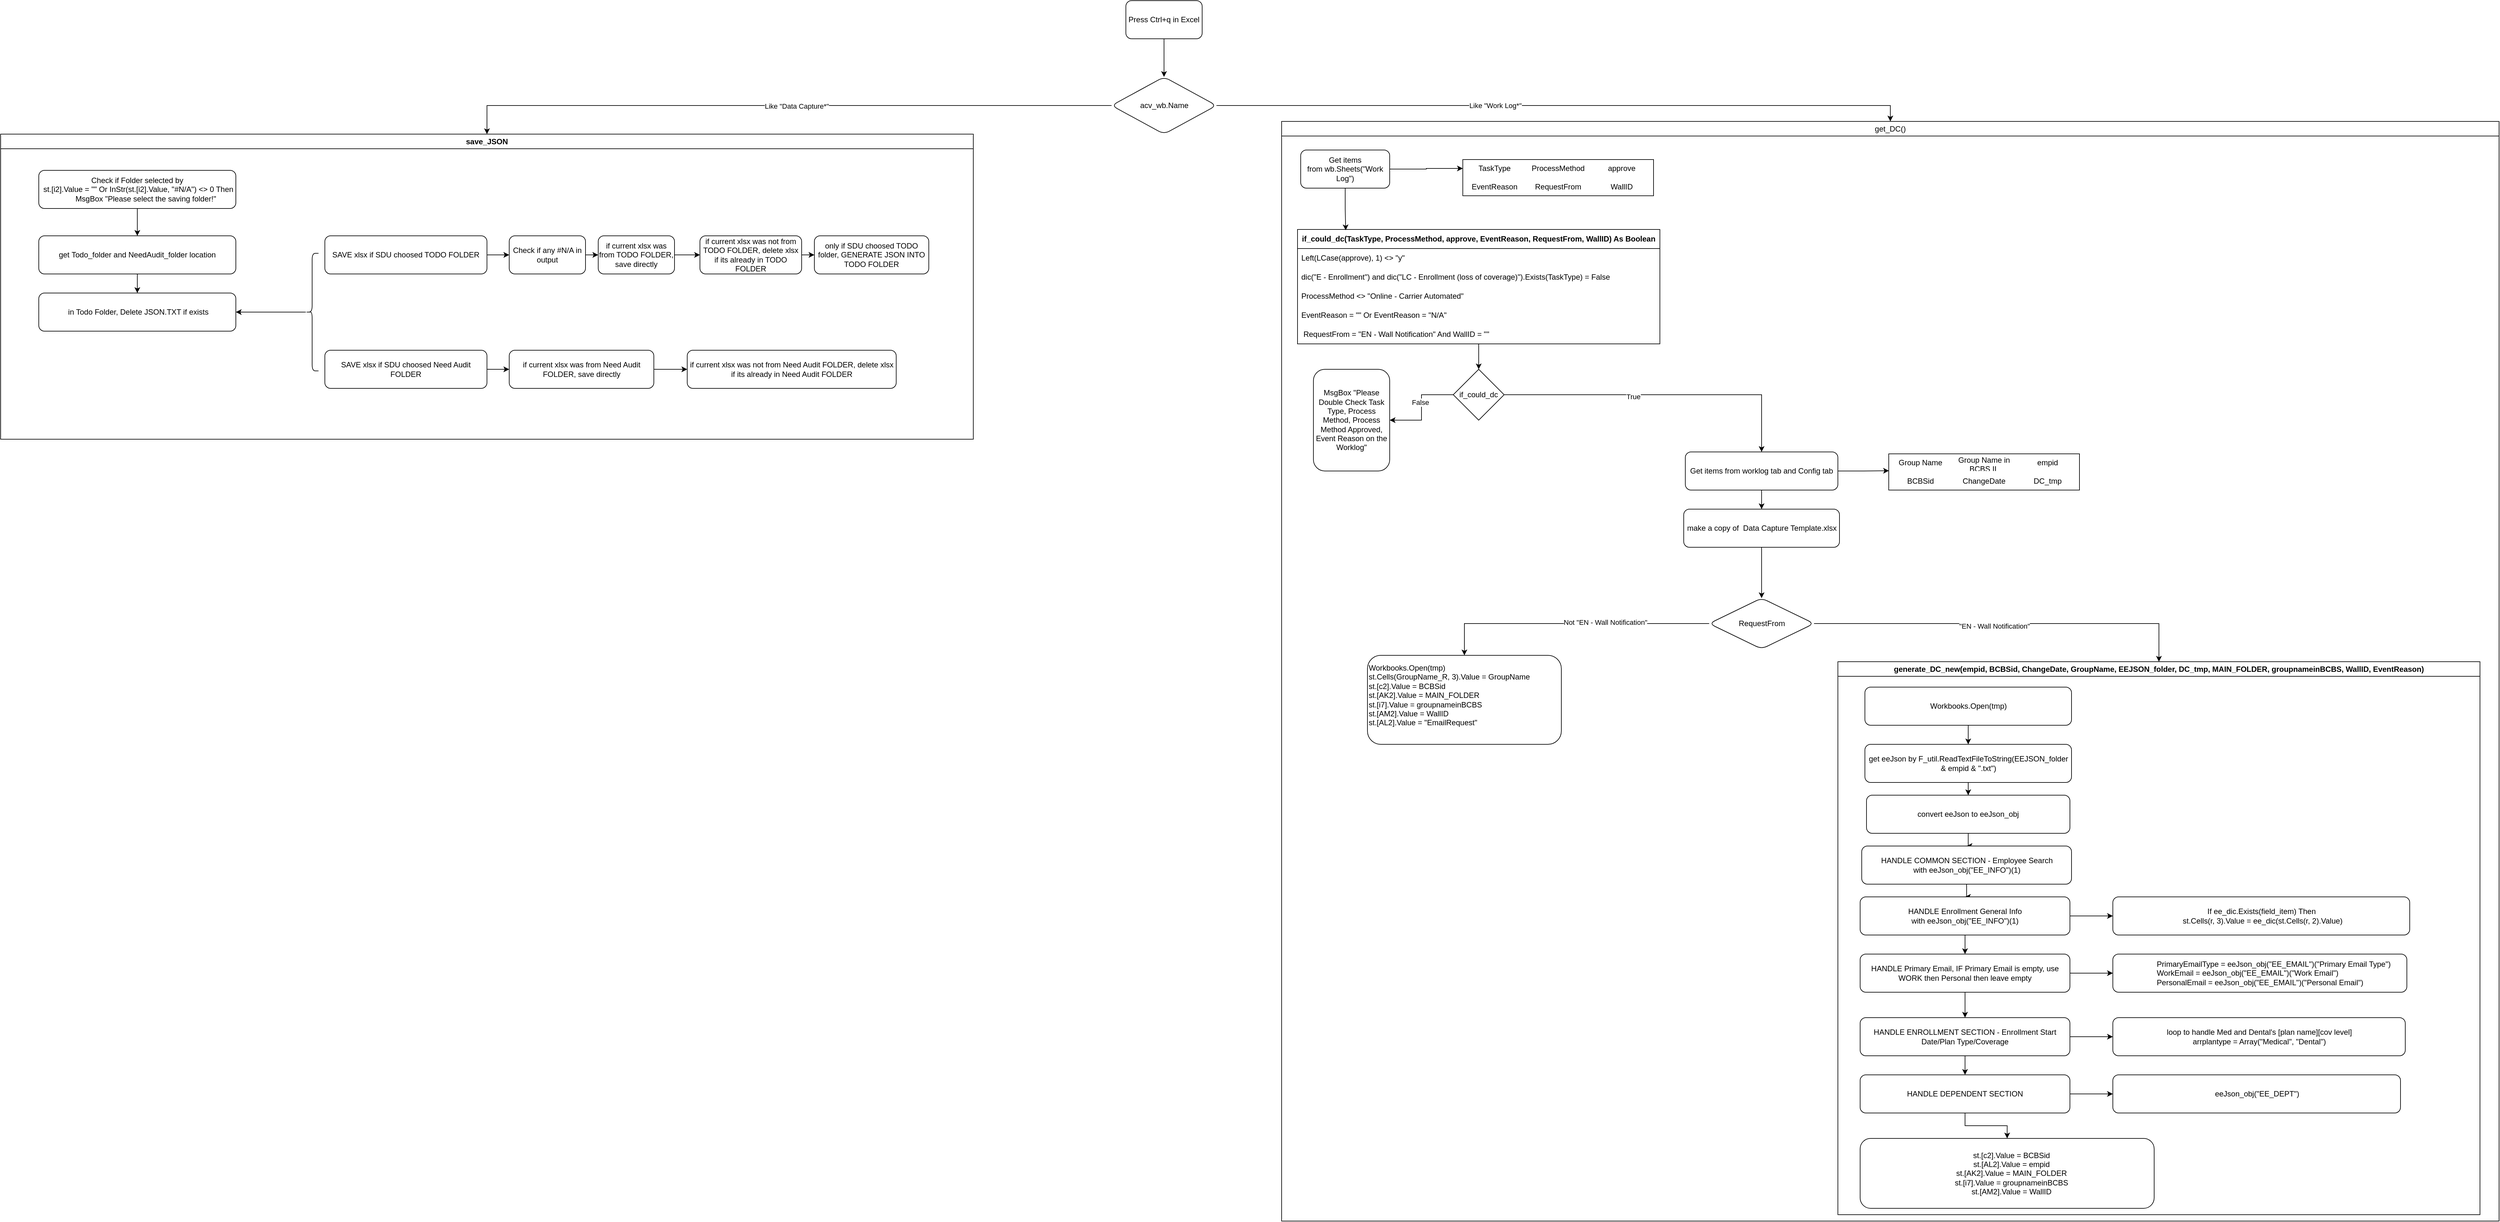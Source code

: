 <mxfile version="24.4.0" type="github">
  <diagram name="第 1 页" id="cuX83Zz7LstaSbaiO-IE">
    <mxGraphModel dx="3387" dy="925" grid="1" gridSize="10" guides="1" tooltips="1" connect="1" arrows="1" fold="1" page="1" pageScale="1" pageWidth="850" pageHeight="1100" math="0" shadow="0">
      <root>
        <mxCell id="0" />
        <mxCell id="1" parent="0" />
        <mxCell id="5gkbCRGT5eKHyLrMa7Dm-3" value="" style="edgeStyle=orthogonalEdgeStyle;rounded=0;orthogonalLoop=1;jettySize=auto;html=1;" edge="1" parent="1" source="5gkbCRGT5eKHyLrMa7Dm-1" target="5gkbCRGT5eKHyLrMa7Dm-2">
          <mxGeometry relative="1" as="geometry" />
        </mxCell>
        <mxCell id="5gkbCRGT5eKHyLrMa7Dm-1" value="Press Ctrl+q in Excel" style="rounded=1;whiteSpace=wrap;html=1;" vertex="1" parent="1">
          <mxGeometry x="180" y="80" width="120" height="60" as="geometry" />
        </mxCell>
        <mxCell id="5gkbCRGT5eKHyLrMa7Dm-5" value="" style="edgeStyle=orthogonalEdgeStyle;rounded=0;orthogonalLoop=1;jettySize=auto;html=1;entryX=0.5;entryY=0;entryDx=0;entryDy=0;" edge="1" parent="1" source="5gkbCRGT5eKHyLrMa7Dm-2" target="5gkbCRGT5eKHyLrMa7Dm-13">
          <mxGeometry relative="1" as="geometry">
            <mxPoint x="470" y="245" as="targetPoint" />
          </mxGeometry>
        </mxCell>
        <mxCell id="5gkbCRGT5eKHyLrMa7Dm-11" value="Like &quot;Work Log*&quot;" style="edgeLabel;html=1;align=center;verticalAlign=middle;resizable=0;points=[];" vertex="1" connectable="0" parent="5gkbCRGT5eKHyLrMa7Dm-5">
          <mxGeometry x="-0.21" y="-1" relative="1" as="geometry">
            <mxPoint x="10" y="-1" as="offset" />
          </mxGeometry>
        </mxCell>
        <mxCell id="5gkbCRGT5eKHyLrMa7Dm-9" value="" style="edgeStyle=orthogonalEdgeStyle;rounded=0;orthogonalLoop=1;jettySize=auto;html=1;entryX=0.5;entryY=0;entryDx=0;entryDy=0;" edge="1" parent="1" source="5gkbCRGT5eKHyLrMa7Dm-2" target="5gkbCRGT5eKHyLrMa7Dm-121">
          <mxGeometry relative="1" as="geometry">
            <mxPoint x="20" y="245" as="targetPoint" />
          </mxGeometry>
        </mxCell>
        <mxCell id="5gkbCRGT5eKHyLrMa7Dm-10" value="Like &quot;Data Capture*&quot;" style="edgeLabel;html=1;align=center;verticalAlign=middle;resizable=0;points=[];" vertex="1" connectable="0" parent="5gkbCRGT5eKHyLrMa7Dm-9">
          <mxGeometry x="-0.034" y="1" relative="1" as="geometry">
            <mxPoint x="1" as="offset" />
          </mxGeometry>
        </mxCell>
        <mxCell id="5gkbCRGT5eKHyLrMa7Dm-2" value="acv_wb.Name" style="rhombus;whiteSpace=wrap;html=1;rounded=1;" vertex="1" parent="1">
          <mxGeometry x="157.5" y="200" width="165" height="90" as="geometry" />
        </mxCell>
        <mxCell id="5gkbCRGT5eKHyLrMa7Dm-13" value="&lt;span style=&quot;font-weight: 400;&quot;&gt;get_DC()&lt;/span&gt;" style="swimlane;whiteSpace=wrap;html=1;" vertex="1" parent="1">
          <mxGeometry x="425" y="270" width="1915" height="1730" as="geometry" />
        </mxCell>
        <mxCell id="5gkbCRGT5eKHyLrMa7Dm-42" style="edgeStyle=orthogonalEdgeStyle;rounded=0;orthogonalLoop=1;jettySize=auto;html=1;" edge="1" parent="5gkbCRGT5eKHyLrMa7Dm-13" source="5gkbCRGT5eKHyLrMa7Dm-14" target="5gkbCRGT5eKHyLrMa7Dm-30">
          <mxGeometry relative="1" as="geometry" />
        </mxCell>
        <mxCell id="5gkbCRGT5eKHyLrMa7Dm-14" value="Get items from&amp;nbsp;wb.Sheets(&quot;Work Log&quot;)" style="rounded=1;whiteSpace=wrap;html=1;" vertex="1" parent="5gkbCRGT5eKHyLrMa7Dm-13">
          <mxGeometry x="30" y="45" width="140" height="60" as="geometry" />
        </mxCell>
        <mxCell id="5gkbCRGT5eKHyLrMa7Dm-29" value="" style="shape=table;html=1;whiteSpace=wrap;startSize=0;container=1;collapsible=0;childLayout=tableLayout;columnLines=0;rowLines=0;fontSize=16;strokeColor=default;" vertex="1" parent="5gkbCRGT5eKHyLrMa7Dm-13">
          <mxGeometry x="285" y="60" width="300" height="57" as="geometry" />
        </mxCell>
        <mxCell id="5gkbCRGT5eKHyLrMa7Dm-30" value="" style="shape=tableRow;horizontal=0;startSize=0;swimlaneHead=0;swimlaneBody=0;top=0;left=0;bottom=0;right=0;collapsible=0;dropTarget=0;fillColor=none;points=[[0,0.5],[1,0.5]];portConstraint=eastwest;fontSize=16;strokeColor=inherit;" vertex="1" parent="5gkbCRGT5eKHyLrMa7Dm-29">
          <mxGeometry width="300" height="28" as="geometry" />
        </mxCell>
        <mxCell id="5gkbCRGT5eKHyLrMa7Dm-31" value="TaskType" style="shape=partialRectangle;html=1;whiteSpace=wrap;connectable=0;fillColor=none;top=0;left=0;bottom=0;right=0;overflow=hidden;fontSize=12;strokeColor=inherit;" vertex="1" parent="5gkbCRGT5eKHyLrMa7Dm-30">
          <mxGeometry width="100" height="28" as="geometry">
            <mxRectangle width="100" height="28" as="alternateBounds" />
          </mxGeometry>
        </mxCell>
        <mxCell id="5gkbCRGT5eKHyLrMa7Dm-32" value="ProcessMethod" style="shape=partialRectangle;html=1;whiteSpace=wrap;connectable=0;fillColor=none;top=0;left=0;bottom=0;right=0;overflow=hidden;fontSize=12;strokeColor=inherit;" vertex="1" parent="5gkbCRGT5eKHyLrMa7Dm-30">
          <mxGeometry x="100" width="100" height="28" as="geometry">
            <mxRectangle width="100" height="28" as="alternateBounds" />
          </mxGeometry>
        </mxCell>
        <mxCell id="5gkbCRGT5eKHyLrMa7Dm-33" value="approve" style="shape=partialRectangle;html=1;whiteSpace=wrap;connectable=0;fillColor=none;top=0;left=0;bottom=0;right=0;overflow=hidden;fontSize=12;strokeColor=inherit;" vertex="1" parent="5gkbCRGT5eKHyLrMa7Dm-30">
          <mxGeometry x="200" width="100" height="28" as="geometry">
            <mxRectangle width="100" height="28" as="alternateBounds" />
          </mxGeometry>
        </mxCell>
        <mxCell id="5gkbCRGT5eKHyLrMa7Dm-34" value="" style="shape=tableRow;horizontal=0;startSize=0;swimlaneHead=0;swimlaneBody=0;top=0;left=0;bottom=0;right=0;collapsible=0;dropTarget=0;fillColor=none;points=[[0,0.5],[1,0.5]];portConstraint=eastwest;fontSize=16;strokeColor=inherit;" vertex="1" parent="5gkbCRGT5eKHyLrMa7Dm-29">
          <mxGeometry y="28" width="300" height="29" as="geometry" />
        </mxCell>
        <mxCell id="5gkbCRGT5eKHyLrMa7Dm-35" value="EventReason" style="shape=partialRectangle;html=1;whiteSpace=wrap;connectable=0;fillColor=none;top=0;left=0;bottom=0;right=0;overflow=hidden;fontSize=12;strokeColor=inherit;" vertex="1" parent="5gkbCRGT5eKHyLrMa7Dm-34">
          <mxGeometry width="100" height="29" as="geometry">
            <mxRectangle width="100" height="29" as="alternateBounds" />
          </mxGeometry>
        </mxCell>
        <mxCell id="5gkbCRGT5eKHyLrMa7Dm-36" value="RequestFrom" style="shape=partialRectangle;html=1;whiteSpace=wrap;connectable=0;fillColor=none;top=0;left=0;bottom=0;right=0;overflow=hidden;fontSize=12;strokeColor=inherit;" vertex="1" parent="5gkbCRGT5eKHyLrMa7Dm-34">
          <mxGeometry x="100" width="100" height="29" as="geometry">
            <mxRectangle width="100" height="29" as="alternateBounds" />
          </mxGeometry>
        </mxCell>
        <mxCell id="5gkbCRGT5eKHyLrMa7Dm-37" value="WallID" style="shape=partialRectangle;html=1;whiteSpace=wrap;connectable=0;fillColor=none;top=0;left=0;bottom=0;right=0;overflow=hidden;fontSize=12;strokeColor=inherit;" vertex="1" parent="5gkbCRGT5eKHyLrMa7Dm-34">
          <mxGeometry x="200" width="100" height="29" as="geometry">
            <mxRectangle width="100" height="29" as="alternateBounds" />
          </mxGeometry>
        </mxCell>
        <mxCell id="5gkbCRGT5eKHyLrMa7Dm-58" value="" style="edgeStyle=orthogonalEdgeStyle;rounded=0;orthogonalLoop=1;jettySize=auto;html=1;" edge="1" parent="5gkbCRGT5eKHyLrMa7Dm-13" source="5gkbCRGT5eKHyLrMa7Dm-46" target="5gkbCRGT5eKHyLrMa7Dm-57">
          <mxGeometry relative="1" as="geometry" />
        </mxCell>
        <mxCell id="5gkbCRGT5eKHyLrMa7Dm-46" value="&lt;span style=&quot;font-weight: 700;&quot;&gt;if_could_dc(TaskType, ProcessMethod, approve, EventReason, RequestFrom, WallID) As Boolean&lt;/span&gt;" style="swimlane;fontStyle=0;childLayout=stackLayout;horizontal=1;startSize=30;horizontalStack=0;resizeParent=1;resizeParentMax=0;resizeLast=0;collapsible=1;marginBottom=0;whiteSpace=wrap;html=1;" vertex="1" parent="5gkbCRGT5eKHyLrMa7Dm-13">
          <mxGeometry x="25" y="170" width="570" height="180" as="geometry">
            <mxRectangle x="45" y="465" width="600" height="30" as="alternateBounds" />
          </mxGeometry>
        </mxCell>
        <mxCell id="5gkbCRGT5eKHyLrMa7Dm-47" value="Left(LCase(approve), 1) &amp;lt;&amp;gt; &quot;y&quot;" style="text;strokeColor=none;fillColor=none;align=left;verticalAlign=middle;spacingLeft=4;spacingRight=4;overflow=hidden;points=[[0,0.5],[1,0.5]];portConstraint=eastwest;rotatable=0;whiteSpace=wrap;html=1;" vertex="1" parent="5gkbCRGT5eKHyLrMa7Dm-46">
          <mxGeometry y="30" width="570" height="30" as="geometry" />
        </mxCell>
        <mxCell id="5gkbCRGT5eKHyLrMa7Dm-48" value="dic(&quot;E - Enrollment&quot;) and&amp;nbsp;dic(&quot;LC - Enrollment (loss of coverage)&quot;).Exists(TaskType)&amp;nbsp;= False" style="text;strokeColor=none;fillColor=none;align=left;verticalAlign=middle;spacingLeft=4;spacingRight=4;overflow=hidden;points=[[0,0.5],[1,0.5]];portConstraint=eastwest;rotatable=0;whiteSpace=wrap;html=1;" vertex="1" parent="5gkbCRGT5eKHyLrMa7Dm-46">
          <mxGeometry y="60" width="570" height="30" as="geometry" />
        </mxCell>
        <mxCell id="5gkbCRGT5eKHyLrMa7Dm-49" value="ProcessMethod &amp;lt;&amp;gt; &quot;Online - Carrier Automated&quot;" style="text;strokeColor=none;fillColor=none;align=left;verticalAlign=middle;spacingLeft=4;spacingRight=4;overflow=hidden;points=[[0,0.5],[1,0.5]];portConstraint=eastwest;rotatable=0;whiteSpace=wrap;html=1;" vertex="1" parent="5gkbCRGT5eKHyLrMa7Dm-46">
          <mxGeometry y="90" width="570" height="30" as="geometry" />
        </mxCell>
        <mxCell id="5gkbCRGT5eKHyLrMa7Dm-51" value="EventReason = &quot;&quot; Or EventReason = &quot;N/A&quot;" style="text;strokeColor=none;fillColor=none;align=left;verticalAlign=middle;spacingLeft=4;spacingRight=4;overflow=hidden;points=[[0,0.5],[1,0.5]];portConstraint=eastwest;rotatable=0;whiteSpace=wrap;html=1;" vertex="1" parent="5gkbCRGT5eKHyLrMa7Dm-46">
          <mxGeometry y="120" width="570" height="30" as="geometry" />
        </mxCell>
        <mxCell id="5gkbCRGT5eKHyLrMa7Dm-54" value="&amp;nbsp;RequestFrom = &quot;EN - Wall Notification&quot; And WallID = &quot;&quot;" style="text;strokeColor=none;fillColor=none;align=left;verticalAlign=middle;spacingLeft=4;spacingRight=4;overflow=hidden;points=[[0,0.5],[1,0.5]];portConstraint=eastwest;rotatable=0;whiteSpace=wrap;html=1;" vertex="1" parent="5gkbCRGT5eKHyLrMa7Dm-46">
          <mxGeometry y="150" width="570" height="30" as="geometry" />
        </mxCell>
        <mxCell id="5gkbCRGT5eKHyLrMa7Dm-53" style="edgeStyle=orthogonalEdgeStyle;rounded=0;orthogonalLoop=1;jettySize=auto;html=1;entryX=0.133;entryY=0.007;entryDx=0;entryDy=0;entryPerimeter=0;" edge="1" parent="5gkbCRGT5eKHyLrMa7Dm-13" source="5gkbCRGT5eKHyLrMa7Dm-14" target="5gkbCRGT5eKHyLrMa7Dm-46">
          <mxGeometry relative="1" as="geometry" />
        </mxCell>
        <mxCell id="5gkbCRGT5eKHyLrMa7Dm-60" value="" style="edgeStyle=orthogonalEdgeStyle;rounded=0;orthogonalLoop=1;jettySize=auto;html=1;entryX=0.5;entryY=0;entryDx=0;entryDy=0;" edge="1" parent="5gkbCRGT5eKHyLrMa7Dm-13" source="5gkbCRGT5eKHyLrMa7Dm-57" target="5gkbCRGT5eKHyLrMa7Dm-67">
          <mxGeometry relative="1" as="geometry">
            <mxPoint x="505" y="430" as="targetPoint" />
          </mxGeometry>
        </mxCell>
        <mxCell id="5gkbCRGT5eKHyLrMa7Dm-61" value="True" style="edgeLabel;html=1;align=center;verticalAlign=middle;resizable=0;points=[];" vertex="1" connectable="0" parent="5gkbCRGT5eKHyLrMa7Dm-60">
          <mxGeometry x="-0.182" y="-3" relative="1" as="geometry">
            <mxPoint as="offset" />
          </mxGeometry>
        </mxCell>
        <mxCell id="5gkbCRGT5eKHyLrMa7Dm-63" value="" style="edgeStyle=orthogonalEdgeStyle;rounded=0;orthogonalLoop=1;jettySize=auto;html=1;" edge="1" parent="5gkbCRGT5eKHyLrMa7Dm-13" source="5gkbCRGT5eKHyLrMa7Dm-57" target="5gkbCRGT5eKHyLrMa7Dm-62">
          <mxGeometry relative="1" as="geometry" />
        </mxCell>
        <mxCell id="5gkbCRGT5eKHyLrMa7Dm-64" value="False" style="edgeLabel;html=1;align=center;verticalAlign=middle;resizable=0;points=[];" vertex="1" connectable="0" parent="5gkbCRGT5eKHyLrMa7Dm-63">
          <mxGeometry x="-0.124" y="-2" relative="1" as="geometry">
            <mxPoint as="offset" />
          </mxGeometry>
        </mxCell>
        <mxCell id="5gkbCRGT5eKHyLrMa7Dm-57" value="if_could_dc" style="rhombus;whiteSpace=wrap;html=1;fontStyle=0;startSize=30;" vertex="1" parent="5gkbCRGT5eKHyLrMa7Dm-13">
          <mxGeometry x="270" y="390" width="80" height="80" as="geometry" />
        </mxCell>
        <mxCell id="5gkbCRGT5eKHyLrMa7Dm-62" value="MsgBox &quot;Please Double Check Task Type, Process Method, Process Method Approved, Event Reason on the Worklog&quot;" style="rounded=1;whiteSpace=wrap;html=1;fontStyle=0;startSize=30;" vertex="1" parent="5gkbCRGT5eKHyLrMa7Dm-13">
          <mxGeometry x="50" y="390" width="120" height="160" as="geometry" />
        </mxCell>
        <mxCell id="5gkbCRGT5eKHyLrMa7Dm-79" value="" style="edgeStyle=orthogonalEdgeStyle;rounded=0;orthogonalLoop=1;jettySize=auto;html=1;" edge="1" parent="5gkbCRGT5eKHyLrMa7Dm-13" source="5gkbCRGT5eKHyLrMa7Dm-67" target="5gkbCRGT5eKHyLrMa7Dm-78">
          <mxGeometry relative="1" as="geometry" />
        </mxCell>
        <mxCell id="5gkbCRGT5eKHyLrMa7Dm-67" value="Get items from worklog tab and Config tab" style="rounded=1;whiteSpace=wrap;html=1;" vertex="1" parent="5gkbCRGT5eKHyLrMa7Dm-13">
          <mxGeometry x="635" y="520" width="240" height="60" as="geometry" />
        </mxCell>
        <mxCell id="5gkbCRGT5eKHyLrMa7Dm-68" value="" style="shape=table;html=1;whiteSpace=wrap;startSize=0;container=1;collapsible=0;childLayout=tableLayout;columnLines=0;rowLines=0;fontSize=16;strokeColor=default;" vertex="1" parent="5gkbCRGT5eKHyLrMa7Dm-13">
          <mxGeometry x="955" y="523" width="300" height="57" as="geometry" />
        </mxCell>
        <mxCell id="5gkbCRGT5eKHyLrMa7Dm-69" value="" style="shape=tableRow;horizontal=0;startSize=0;swimlaneHead=0;swimlaneBody=0;top=0;left=0;bottom=0;right=0;collapsible=0;dropTarget=0;fillColor=none;points=[[0,0.5],[1,0.5]];portConstraint=eastwest;fontSize=16;strokeColor=inherit;" vertex="1" parent="5gkbCRGT5eKHyLrMa7Dm-68">
          <mxGeometry width="300" height="28" as="geometry" />
        </mxCell>
        <mxCell id="5gkbCRGT5eKHyLrMa7Dm-70" value="Group Name" style="shape=partialRectangle;html=1;whiteSpace=wrap;connectable=0;fillColor=none;top=0;left=0;bottom=0;right=0;overflow=hidden;fontSize=12;strokeColor=inherit;" vertex="1" parent="5gkbCRGT5eKHyLrMa7Dm-69">
          <mxGeometry width="100" height="28" as="geometry">
            <mxRectangle width="100" height="28" as="alternateBounds" />
          </mxGeometry>
        </mxCell>
        <mxCell id="5gkbCRGT5eKHyLrMa7Dm-71" value="Group Name in BCBS IL" style="shape=partialRectangle;html=1;whiteSpace=wrap;connectable=0;fillColor=none;top=0;left=0;bottom=0;right=0;overflow=hidden;fontSize=12;strokeColor=inherit;" vertex="1" parent="5gkbCRGT5eKHyLrMa7Dm-69">
          <mxGeometry x="100" width="100" height="28" as="geometry">
            <mxRectangle width="100" height="28" as="alternateBounds" />
          </mxGeometry>
        </mxCell>
        <mxCell id="5gkbCRGT5eKHyLrMa7Dm-72" value="empid" style="shape=partialRectangle;html=1;whiteSpace=wrap;connectable=0;fillColor=none;top=0;left=0;bottom=0;right=0;overflow=hidden;fontSize=12;strokeColor=inherit;" vertex="1" parent="5gkbCRGT5eKHyLrMa7Dm-69">
          <mxGeometry x="200" width="100" height="28" as="geometry">
            <mxRectangle width="100" height="28" as="alternateBounds" />
          </mxGeometry>
        </mxCell>
        <mxCell id="5gkbCRGT5eKHyLrMa7Dm-73" value="" style="shape=tableRow;horizontal=0;startSize=0;swimlaneHead=0;swimlaneBody=0;top=0;left=0;bottom=0;right=0;collapsible=0;dropTarget=0;fillColor=none;points=[[0,0.5],[1,0.5]];portConstraint=eastwest;fontSize=16;strokeColor=inherit;" vertex="1" parent="5gkbCRGT5eKHyLrMa7Dm-68">
          <mxGeometry y="28" width="300" height="29" as="geometry" />
        </mxCell>
        <mxCell id="5gkbCRGT5eKHyLrMa7Dm-74" value="BCBSid" style="shape=partialRectangle;html=1;whiteSpace=wrap;connectable=0;fillColor=none;top=0;left=0;bottom=0;right=0;overflow=hidden;fontSize=12;strokeColor=inherit;" vertex="1" parent="5gkbCRGT5eKHyLrMa7Dm-73">
          <mxGeometry width="100" height="29" as="geometry">
            <mxRectangle width="100" height="29" as="alternateBounds" />
          </mxGeometry>
        </mxCell>
        <mxCell id="5gkbCRGT5eKHyLrMa7Dm-75" value="ChangeDate" style="shape=partialRectangle;html=1;whiteSpace=wrap;connectable=0;fillColor=none;top=0;left=0;bottom=0;right=0;overflow=hidden;fontSize=12;strokeColor=inherit;" vertex="1" parent="5gkbCRGT5eKHyLrMa7Dm-73">
          <mxGeometry x="100" width="100" height="29" as="geometry">
            <mxRectangle width="100" height="29" as="alternateBounds" />
          </mxGeometry>
        </mxCell>
        <mxCell id="5gkbCRGT5eKHyLrMa7Dm-76" value="DC_tmp" style="shape=partialRectangle;html=1;whiteSpace=wrap;connectable=0;fillColor=none;top=0;left=0;bottom=0;right=0;overflow=hidden;fontSize=12;strokeColor=inherit;" vertex="1" parent="5gkbCRGT5eKHyLrMa7Dm-73">
          <mxGeometry x="200" width="100" height="29" as="geometry">
            <mxRectangle width="100" height="29" as="alternateBounds" />
          </mxGeometry>
        </mxCell>
        <mxCell id="5gkbCRGT5eKHyLrMa7Dm-77" style="edgeStyle=orthogonalEdgeStyle;rounded=0;orthogonalLoop=1;jettySize=auto;html=1;entryX=0.001;entryY=0.949;entryDx=0;entryDy=0;entryPerimeter=0;" edge="1" parent="5gkbCRGT5eKHyLrMa7Dm-13" source="5gkbCRGT5eKHyLrMa7Dm-67" target="5gkbCRGT5eKHyLrMa7Dm-69">
          <mxGeometry relative="1" as="geometry" />
        </mxCell>
        <mxCell id="5gkbCRGT5eKHyLrMa7Dm-81" value="" style="edgeStyle=orthogonalEdgeStyle;rounded=0;orthogonalLoop=1;jettySize=auto;html=1;" edge="1" parent="5gkbCRGT5eKHyLrMa7Dm-13" source="5gkbCRGT5eKHyLrMa7Dm-78" target="5gkbCRGT5eKHyLrMa7Dm-80">
          <mxGeometry relative="1" as="geometry" />
        </mxCell>
        <mxCell id="5gkbCRGT5eKHyLrMa7Dm-78" value="make a copy of&amp;nbsp;&amp;nbsp;Data Capture Template.xlsx" style="whiteSpace=wrap;html=1;rounded=1;" vertex="1" parent="5gkbCRGT5eKHyLrMa7Dm-13">
          <mxGeometry x="632.5" y="610" width="245" height="60" as="geometry" />
        </mxCell>
        <mxCell id="5gkbCRGT5eKHyLrMa7Dm-83" value="" style="edgeStyle=orthogonalEdgeStyle;rounded=0;orthogonalLoop=1;jettySize=auto;html=1;entryX=0.5;entryY=0;entryDx=0;entryDy=0;" edge="1" parent="5gkbCRGT5eKHyLrMa7Dm-13" source="5gkbCRGT5eKHyLrMa7Dm-80" target="5gkbCRGT5eKHyLrMa7Dm-82">
          <mxGeometry relative="1" as="geometry" />
        </mxCell>
        <mxCell id="5gkbCRGT5eKHyLrMa7Dm-120" value="Not &quot;EN - Wall Notification&quot;" style="edgeLabel;html=1;align=center;verticalAlign=middle;resizable=0;points=[];" vertex="1" connectable="0" parent="5gkbCRGT5eKHyLrMa7Dm-83">
          <mxGeometry x="-0.244" y="-2" relative="1" as="geometry">
            <mxPoint x="1" as="offset" />
          </mxGeometry>
        </mxCell>
        <mxCell id="5gkbCRGT5eKHyLrMa7Dm-85" value="" style="edgeStyle=orthogonalEdgeStyle;rounded=0;orthogonalLoop=1;jettySize=auto;html=1;entryX=0.5;entryY=0;entryDx=0;entryDy=0;" edge="1" parent="5gkbCRGT5eKHyLrMa7Dm-13" source="5gkbCRGT5eKHyLrMa7Dm-80" target="5gkbCRGT5eKHyLrMa7Dm-87">
          <mxGeometry relative="1" as="geometry">
            <mxPoint x="1035" y="790" as="targetPoint" />
          </mxGeometry>
        </mxCell>
        <mxCell id="5gkbCRGT5eKHyLrMa7Dm-86" value="&quot;EN - Wall Notification&quot;" style="edgeLabel;html=1;align=center;verticalAlign=middle;resizable=0;points=[];" vertex="1" connectable="0" parent="5gkbCRGT5eKHyLrMa7Dm-85">
          <mxGeometry x="-0.06" y="-4" relative="1" as="geometry">
            <mxPoint as="offset" />
          </mxGeometry>
        </mxCell>
        <mxCell id="5gkbCRGT5eKHyLrMa7Dm-80" value="RequestFrom" style="rhombus;whiteSpace=wrap;html=1;rounded=1;" vertex="1" parent="5gkbCRGT5eKHyLrMa7Dm-13">
          <mxGeometry x="672.5" y="750" width="165" height="80" as="geometry" />
        </mxCell>
        <mxCell id="5gkbCRGT5eKHyLrMa7Dm-82" value="&lt;div&gt;Workbooks.Open(tmp)&lt;br&gt;&lt;/div&gt;&lt;div&gt;st.Cells(GroupName_R, 3).Value = GroupName&lt;/div&gt;&lt;div&gt;st.[c2].Value = BCBSid&lt;/div&gt;&lt;div&gt;st.[AK2].Value = MAIN_FOLDER&lt;/div&gt;&lt;div&gt;st.[i7].Value = groupnameinBCBS&lt;span style=&quot;background-color: initial;&quot;&gt;&amp;nbsp;&lt;/span&gt;&lt;/div&gt;&lt;div&gt;st.[AM2].Value = WallID&lt;/div&gt;&lt;div&gt;st.[AL2].Value = &quot;EmailRequest&quot;&lt;/div&gt;&lt;div&gt;&lt;br&gt;&lt;/div&gt;" style="whiteSpace=wrap;html=1;rounded=1;align=left;" vertex="1" parent="5gkbCRGT5eKHyLrMa7Dm-13">
          <mxGeometry x="135" y="840" width="305" height="140" as="geometry" />
        </mxCell>
        <mxCell id="5gkbCRGT5eKHyLrMa7Dm-87" value="generate_DC_new(empid, BCBSid, ChangeDate, GroupName, EEJSON_folder, DC_tmp, MAIN_FOLDER, groupnameinBCBS, WallID, EventReason)" style="swimlane;whiteSpace=wrap;html=1;" vertex="1" parent="5gkbCRGT5eKHyLrMa7Dm-13">
          <mxGeometry x="875" y="850" width="1010" height="870" as="geometry" />
        </mxCell>
        <mxCell id="5gkbCRGT5eKHyLrMa7Dm-90" value="" style="edgeStyle=orthogonalEdgeStyle;rounded=0;orthogonalLoop=1;jettySize=auto;html=1;" edge="1" parent="5gkbCRGT5eKHyLrMa7Dm-87" source="5gkbCRGT5eKHyLrMa7Dm-88" target="5gkbCRGT5eKHyLrMa7Dm-89">
          <mxGeometry relative="1" as="geometry" />
        </mxCell>
        <mxCell id="5gkbCRGT5eKHyLrMa7Dm-88" value="get eeJson by F_util.ReadTextFileToString(EEJSON_folder &amp;amp; empid &amp;amp; &quot;.txt&quot;)" style="rounded=1;whiteSpace=wrap;html=1;" vertex="1" parent="5gkbCRGT5eKHyLrMa7Dm-87">
          <mxGeometry x="42.5" y="130" width="325" height="60" as="geometry" />
        </mxCell>
        <mxCell id="5gkbCRGT5eKHyLrMa7Dm-92" value="" style="edgeStyle=orthogonalEdgeStyle;rounded=0;orthogonalLoop=1;jettySize=auto;html=1;" edge="1" parent="5gkbCRGT5eKHyLrMa7Dm-87" source="5gkbCRGT5eKHyLrMa7Dm-89" target="5gkbCRGT5eKHyLrMa7Dm-91">
          <mxGeometry relative="1" as="geometry" />
        </mxCell>
        <mxCell id="5gkbCRGT5eKHyLrMa7Dm-89" value="convert eeJson&amp;nbsp;to eeJson_obj" style="whiteSpace=wrap;html=1;rounded=1;" vertex="1" parent="5gkbCRGT5eKHyLrMa7Dm-87">
          <mxGeometry x="45" y="210" width="320" height="60" as="geometry" />
        </mxCell>
        <mxCell id="5gkbCRGT5eKHyLrMa7Dm-99" value="" style="edgeStyle=orthogonalEdgeStyle;rounded=0;orthogonalLoop=1;jettySize=auto;html=1;" edge="1" parent="5gkbCRGT5eKHyLrMa7Dm-87" source="5gkbCRGT5eKHyLrMa7Dm-91" target="5gkbCRGT5eKHyLrMa7Dm-98">
          <mxGeometry relative="1" as="geometry" />
        </mxCell>
        <mxCell id="5gkbCRGT5eKHyLrMa7Dm-91" value="HANDLE COMMON SECTION - Employee Search&lt;div&gt;with&amp;nbsp;eeJson_obj(&quot;EE_INFO&quot;)(1)&lt;/div&gt;" style="whiteSpace=wrap;html=1;rounded=1;" vertex="1" parent="5gkbCRGT5eKHyLrMa7Dm-87">
          <mxGeometry x="37.5" y="290" width="330" height="60" as="geometry" />
        </mxCell>
        <mxCell id="5gkbCRGT5eKHyLrMa7Dm-104" style="edgeStyle=orthogonalEdgeStyle;rounded=0;orthogonalLoop=1;jettySize=auto;html=1;entryX=0.5;entryY=0;entryDx=0;entryDy=0;" edge="1" parent="5gkbCRGT5eKHyLrMa7Dm-87" source="5gkbCRGT5eKHyLrMa7Dm-96" target="5gkbCRGT5eKHyLrMa7Dm-101">
          <mxGeometry relative="1" as="geometry" />
        </mxCell>
        <mxCell id="5gkbCRGT5eKHyLrMa7Dm-107" value="" style="edgeStyle=orthogonalEdgeStyle;rounded=0;orthogonalLoop=1;jettySize=auto;html=1;" edge="1" parent="5gkbCRGT5eKHyLrMa7Dm-87" source="5gkbCRGT5eKHyLrMa7Dm-96" target="5gkbCRGT5eKHyLrMa7Dm-106">
          <mxGeometry relative="1" as="geometry" />
        </mxCell>
        <mxCell id="5gkbCRGT5eKHyLrMa7Dm-96" value="HANDLE Primary Email, IF Primary Email is empty, use WORK then Personal then leave empty" style="whiteSpace=wrap;html=1;rounded=1;" vertex="1" parent="5gkbCRGT5eKHyLrMa7Dm-87">
          <mxGeometry x="35" y="460" width="330" height="60" as="geometry" />
        </mxCell>
        <mxCell id="5gkbCRGT5eKHyLrMa7Dm-100" value="" style="edgeStyle=orthogonalEdgeStyle;rounded=0;orthogonalLoop=1;jettySize=auto;html=1;" edge="1" parent="5gkbCRGT5eKHyLrMa7Dm-87" source="5gkbCRGT5eKHyLrMa7Dm-98" target="5gkbCRGT5eKHyLrMa7Dm-96">
          <mxGeometry relative="1" as="geometry" />
        </mxCell>
        <mxCell id="5gkbCRGT5eKHyLrMa7Dm-109" value="" style="edgeStyle=orthogonalEdgeStyle;rounded=0;orthogonalLoop=1;jettySize=auto;html=1;" edge="1" parent="5gkbCRGT5eKHyLrMa7Dm-87" source="5gkbCRGT5eKHyLrMa7Dm-98" target="5gkbCRGT5eKHyLrMa7Dm-108">
          <mxGeometry relative="1" as="geometry" />
        </mxCell>
        <mxCell id="5gkbCRGT5eKHyLrMa7Dm-98" value="HANDLE Enrollment&amp;nbsp;General Info&lt;div&gt;with&amp;nbsp;eeJson_obj(&quot;EE_INFO&quot;)(1)&lt;/div&gt;" style="whiteSpace=wrap;html=1;rounded=1;" vertex="1" parent="5gkbCRGT5eKHyLrMa7Dm-87">
          <mxGeometry x="35" y="370" width="330" height="60" as="geometry" />
        </mxCell>
        <mxCell id="5gkbCRGT5eKHyLrMa7Dm-105" style="edgeStyle=orthogonalEdgeStyle;rounded=0;orthogonalLoop=1;jettySize=auto;html=1;" edge="1" parent="5gkbCRGT5eKHyLrMa7Dm-87" source="5gkbCRGT5eKHyLrMa7Dm-101" target="5gkbCRGT5eKHyLrMa7Dm-102">
          <mxGeometry relative="1" as="geometry" />
        </mxCell>
        <mxCell id="5gkbCRGT5eKHyLrMa7Dm-111" value="" style="edgeStyle=orthogonalEdgeStyle;rounded=0;orthogonalLoop=1;jettySize=auto;html=1;" edge="1" parent="5gkbCRGT5eKHyLrMa7Dm-87" source="5gkbCRGT5eKHyLrMa7Dm-101" target="5gkbCRGT5eKHyLrMa7Dm-110">
          <mxGeometry relative="1" as="geometry" />
        </mxCell>
        <mxCell id="5gkbCRGT5eKHyLrMa7Dm-101" value="HANDLE ENROLLMENT SECTION - Enrollment Start Date/Plan Type/Coverage" style="whiteSpace=wrap;html=1;rounded=1;" vertex="1" parent="5gkbCRGT5eKHyLrMa7Dm-87">
          <mxGeometry x="35" y="560" width="330" height="60" as="geometry" />
        </mxCell>
        <mxCell id="5gkbCRGT5eKHyLrMa7Dm-113" value="" style="edgeStyle=orthogonalEdgeStyle;rounded=0;orthogonalLoop=1;jettySize=auto;html=1;" edge="1" parent="5gkbCRGT5eKHyLrMa7Dm-87" source="5gkbCRGT5eKHyLrMa7Dm-102" target="5gkbCRGT5eKHyLrMa7Dm-112">
          <mxGeometry relative="1" as="geometry" />
        </mxCell>
        <mxCell id="5gkbCRGT5eKHyLrMa7Dm-119" style="edgeStyle=orthogonalEdgeStyle;rounded=0;orthogonalLoop=1;jettySize=auto;html=1;entryX=0.5;entryY=0;entryDx=0;entryDy=0;" edge="1" parent="5gkbCRGT5eKHyLrMa7Dm-87" source="5gkbCRGT5eKHyLrMa7Dm-102" target="5gkbCRGT5eKHyLrMa7Dm-114">
          <mxGeometry relative="1" as="geometry" />
        </mxCell>
        <mxCell id="5gkbCRGT5eKHyLrMa7Dm-102" value="HANDLE DEPENDENT SECTION" style="whiteSpace=wrap;html=1;rounded=1;" vertex="1" parent="5gkbCRGT5eKHyLrMa7Dm-87">
          <mxGeometry x="35" y="650" width="330" height="60" as="geometry" />
        </mxCell>
        <mxCell id="5gkbCRGT5eKHyLrMa7Dm-106" value="&lt;div&gt;&amp;nbsp; &amp;nbsp; &amp;nbsp; &amp;nbsp; &amp;nbsp; &amp;nbsp; &amp;nbsp; &amp;nbsp; &amp;nbsp; &amp;nbsp; PrimaryEmailType = eeJson_obj(&quot;EE_EMAIL&quot;)(&quot;Primary Email Type&quot;)&lt;/div&gt;&lt;div&gt;&amp;nbsp; &amp;nbsp; &amp;nbsp; &amp;nbsp; &amp;nbsp; &amp;nbsp; &amp;nbsp; &amp;nbsp; &amp;nbsp; &amp;nbsp; WorkEmail = eeJson_obj(&quot;EE_EMAIL&quot;)(&quot;Work Email&quot;)&lt;/div&gt;&lt;div&gt;&amp;nbsp; &amp;nbsp; &amp;nbsp; &amp;nbsp; &amp;nbsp; &amp;nbsp; &amp;nbsp; &amp;nbsp; &amp;nbsp; &amp;nbsp; PersonalEmail = eeJson_obj(&quot;EE_EMAIL&quot;)(&quot;Personal Email&quot;)&lt;/div&gt;" style="whiteSpace=wrap;html=1;rounded=1;align=left;" vertex="1" parent="5gkbCRGT5eKHyLrMa7Dm-87">
          <mxGeometry x="432.5" y="460" width="462.5" height="60" as="geometry" />
        </mxCell>
        <mxCell id="5gkbCRGT5eKHyLrMa7Dm-108" value="If ee_dic.Exists(field_item) Then&lt;div&gt;&amp;nbsp;st.Cells(r, 3).Value = ee_dic(st.Cells(r, 2).Value)&lt;br&gt;&lt;/div&gt;" style="whiteSpace=wrap;html=1;rounded=1;" vertex="1" parent="5gkbCRGT5eKHyLrMa7Dm-87">
          <mxGeometry x="432.5" y="370" width="467" height="60" as="geometry" />
        </mxCell>
        <mxCell id="5gkbCRGT5eKHyLrMa7Dm-110" value="loop to handle Med and Dental&#39;s [plan name][cov level]&lt;div&gt;arrplantype = Array(&quot;Medical&quot;, &quot;Dental&quot;)&lt;br&gt;&lt;/div&gt;" style="whiteSpace=wrap;html=1;rounded=1;" vertex="1" parent="5gkbCRGT5eKHyLrMa7Dm-87">
          <mxGeometry x="432.5" y="560" width="460" height="60" as="geometry" />
        </mxCell>
        <mxCell id="5gkbCRGT5eKHyLrMa7Dm-112" value="eeJson_obj(&quot;EE_DEPT&quot;)" style="whiteSpace=wrap;html=1;rounded=1;" vertex="1" parent="5gkbCRGT5eKHyLrMa7Dm-87">
          <mxGeometry x="432.5" y="650" width="452.5" height="60" as="geometry" />
        </mxCell>
        <mxCell id="5gkbCRGT5eKHyLrMa7Dm-114" value="&lt;div&gt;&amp;nbsp; &amp;nbsp; st.[c2].Value = BCBSid&lt;/div&gt;&lt;div&gt;&amp;nbsp; &amp;nbsp; st.[AL2].Value = empid&lt;/div&gt;&lt;div&gt;&amp;nbsp; &amp;nbsp; st.[AK2].Value = MAIN_FOLDER&lt;/div&gt;&lt;div&gt;&amp;nbsp; &amp;nbsp; st.[i7].Value = groupnameinBCBS&lt;/div&gt;&lt;div&gt;&amp;nbsp; &amp;nbsp; st.[AM2].Value = WallID&lt;/div&gt;" style="whiteSpace=wrap;html=1;rounded=1;" vertex="1" parent="5gkbCRGT5eKHyLrMa7Dm-87">
          <mxGeometry x="35" y="750" width="462.5" height="110" as="geometry" />
        </mxCell>
        <mxCell id="5gkbCRGT5eKHyLrMa7Dm-118" style="edgeStyle=orthogonalEdgeStyle;rounded=0;orthogonalLoop=1;jettySize=auto;html=1;entryX=0.5;entryY=0;entryDx=0;entryDy=0;" edge="1" parent="5gkbCRGT5eKHyLrMa7Dm-87" source="5gkbCRGT5eKHyLrMa7Dm-116" target="5gkbCRGT5eKHyLrMa7Dm-88">
          <mxGeometry relative="1" as="geometry" />
        </mxCell>
        <mxCell id="5gkbCRGT5eKHyLrMa7Dm-116" value="Workbooks.Open(tmp)" style="rounded=1;whiteSpace=wrap;html=1;" vertex="1" parent="5gkbCRGT5eKHyLrMa7Dm-87">
          <mxGeometry x="42.5" y="40" width="325" height="60" as="geometry" />
        </mxCell>
        <mxCell id="5gkbCRGT5eKHyLrMa7Dm-121" value="save_JSON" style="swimlane;whiteSpace=wrap;html=1;" vertex="1" parent="1">
          <mxGeometry x="-1590" y="290" width="1530" height="480" as="geometry" />
        </mxCell>
        <mxCell id="5gkbCRGT5eKHyLrMa7Dm-124" value="" style="edgeStyle=orthogonalEdgeStyle;rounded=0;orthogonalLoop=1;jettySize=auto;html=1;" edge="1" parent="5gkbCRGT5eKHyLrMa7Dm-121" source="5gkbCRGT5eKHyLrMa7Dm-122" target="5gkbCRGT5eKHyLrMa7Dm-123">
          <mxGeometry relative="1" as="geometry" />
        </mxCell>
        <mxCell id="5gkbCRGT5eKHyLrMa7Dm-122" value="&lt;div&gt;Check if Folder selected by&lt;/div&gt;&lt;div&gt;&amp;nbsp;st.[i2].Value = &quot;&quot; Or InStr(st.[i2].Value, &quot;#N/A&quot;) &amp;lt;&amp;gt; 0 Then&lt;/div&gt;&lt;div&gt;&amp;nbsp; &amp;nbsp; &amp;nbsp; &amp;nbsp; MsgBox &quot;Please select the saving folder!&quot;&lt;/div&gt;" style="rounded=1;whiteSpace=wrap;html=1;" vertex="1" parent="5gkbCRGT5eKHyLrMa7Dm-121">
          <mxGeometry x="60" y="57" width="310" height="60" as="geometry" />
        </mxCell>
        <mxCell id="5gkbCRGT5eKHyLrMa7Dm-126" value="" style="edgeStyle=orthogonalEdgeStyle;rounded=0;orthogonalLoop=1;jettySize=auto;html=1;" edge="1" parent="5gkbCRGT5eKHyLrMa7Dm-121" source="5gkbCRGT5eKHyLrMa7Dm-123" target="5gkbCRGT5eKHyLrMa7Dm-125">
          <mxGeometry relative="1" as="geometry" />
        </mxCell>
        <mxCell id="5gkbCRGT5eKHyLrMa7Dm-123" value="get&amp;nbsp;Todo_folder and&amp;nbsp;NeedAudit_folder location" style="whiteSpace=wrap;html=1;rounded=1;" vertex="1" parent="5gkbCRGT5eKHyLrMa7Dm-121">
          <mxGeometry x="60" y="160" width="310" height="60" as="geometry" />
        </mxCell>
        <mxCell id="5gkbCRGT5eKHyLrMa7Dm-125" value="&amp;nbsp;in Todo Folder, Delete JSON.TXT if exists" style="whiteSpace=wrap;html=1;rounded=1;" vertex="1" parent="5gkbCRGT5eKHyLrMa7Dm-121">
          <mxGeometry x="60" y="250" width="310" height="60" as="geometry" />
        </mxCell>
        <mxCell id="5gkbCRGT5eKHyLrMa7Dm-133" value="" style="edgeStyle=orthogonalEdgeStyle;rounded=0;orthogonalLoop=1;jettySize=auto;html=1;" edge="1" parent="5gkbCRGT5eKHyLrMa7Dm-121" source="5gkbCRGT5eKHyLrMa7Dm-127" target="5gkbCRGT5eKHyLrMa7Dm-132">
          <mxGeometry relative="1" as="geometry" />
        </mxCell>
        <mxCell id="5gkbCRGT5eKHyLrMa7Dm-127" value="SAVE xlsx if SDU choosed TODO FOLDER" style="whiteSpace=wrap;html=1;rounded=1;" vertex="1" parent="5gkbCRGT5eKHyLrMa7Dm-121">
          <mxGeometry x="510" y="160" width="255" height="60" as="geometry" />
        </mxCell>
        <mxCell id="5gkbCRGT5eKHyLrMa7Dm-131" style="edgeStyle=orthogonalEdgeStyle;rounded=0;orthogonalLoop=1;jettySize=auto;html=1;" edge="1" parent="5gkbCRGT5eKHyLrMa7Dm-121" source="5gkbCRGT5eKHyLrMa7Dm-130" target="5gkbCRGT5eKHyLrMa7Dm-125">
          <mxGeometry relative="1" as="geometry" />
        </mxCell>
        <mxCell id="5gkbCRGT5eKHyLrMa7Dm-130" value="" style="shape=curlyBracket;whiteSpace=wrap;html=1;rounded=1;labelPosition=left;verticalLabelPosition=middle;align=right;verticalAlign=middle;" vertex="1" parent="5gkbCRGT5eKHyLrMa7Dm-121">
          <mxGeometry x="480" y="187.5" width="20" height="185" as="geometry" />
        </mxCell>
        <mxCell id="5gkbCRGT5eKHyLrMa7Dm-135" value="" style="edgeStyle=orthogonalEdgeStyle;rounded=0;orthogonalLoop=1;jettySize=auto;html=1;" edge="1" parent="5gkbCRGT5eKHyLrMa7Dm-121" source="5gkbCRGT5eKHyLrMa7Dm-132" target="5gkbCRGT5eKHyLrMa7Dm-134">
          <mxGeometry relative="1" as="geometry" />
        </mxCell>
        <mxCell id="5gkbCRGT5eKHyLrMa7Dm-132" value="Check if any #N/A in output" style="whiteSpace=wrap;html=1;rounded=1;" vertex="1" parent="5gkbCRGT5eKHyLrMa7Dm-121">
          <mxGeometry x="800" y="160" width="120" height="60" as="geometry" />
        </mxCell>
        <mxCell id="5gkbCRGT5eKHyLrMa7Dm-137" value="" style="edgeStyle=orthogonalEdgeStyle;rounded=0;orthogonalLoop=1;jettySize=auto;html=1;" edge="1" parent="5gkbCRGT5eKHyLrMa7Dm-121" source="5gkbCRGT5eKHyLrMa7Dm-134" target="5gkbCRGT5eKHyLrMa7Dm-136">
          <mxGeometry relative="1" as="geometry" />
        </mxCell>
        <mxCell id="5gkbCRGT5eKHyLrMa7Dm-134" value="if current xlsx was from TODO FOLDER, save directly" style="whiteSpace=wrap;html=1;rounded=1;" vertex="1" parent="5gkbCRGT5eKHyLrMa7Dm-121">
          <mxGeometry x="940" y="160" width="120" height="60" as="geometry" />
        </mxCell>
        <mxCell id="5gkbCRGT5eKHyLrMa7Dm-139" value="" style="edgeStyle=orthogonalEdgeStyle;rounded=0;orthogonalLoop=1;jettySize=auto;html=1;" edge="1" parent="5gkbCRGT5eKHyLrMa7Dm-121" source="5gkbCRGT5eKHyLrMa7Dm-136" target="5gkbCRGT5eKHyLrMa7Dm-138">
          <mxGeometry relative="1" as="geometry" />
        </mxCell>
        <mxCell id="5gkbCRGT5eKHyLrMa7Dm-136" value="if current xlsx was not from TODO FOLDER, delete xlsx if its already in TODO FOLDER" style="whiteSpace=wrap;html=1;rounded=1;" vertex="1" parent="5gkbCRGT5eKHyLrMa7Dm-121">
          <mxGeometry x="1100" y="160" width="160" height="60" as="geometry" />
        </mxCell>
        <mxCell id="5gkbCRGT5eKHyLrMa7Dm-138" value="only if SDU choosed TODO folder, GENERATE JSON INTO TODO FOLDER" style="whiteSpace=wrap;html=1;rounded=1;" vertex="1" parent="5gkbCRGT5eKHyLrMa7Dm-121">
          <mxGeometry x="1280" y="160" width="180" height="60" as="geometry" />
        </mxCell>
        <mxCell id="5gkbCRGT5eKHyLrMa7Dm-142" value="" style="edgeStyle=orthogonalEdgeStyle;rounded=0;orthogonalLoop=1;jettySize=auto;html=1;" edge="1" parent="5gkbCRGT5eKHyLrMa7Dm-121" source="5gkbCRGT5eKHyLrMa7Dm-140" target="5gkbCRGT5eKHyLrMa7Dm-141">
          <mxGeometry relative="1" as="geometry" />
        </mxCell>
        <mxCell id="5gkbCRGT5eKHyLrMa7Dm-140" value="SAVE xlsx if SDU choosed Need Audit FOLDER" style="whiteSpace=wrap;html=1;rounded=1;" vertex="1" parent="5gkbCRGT5eKHyLrMa7Dm-121">
          <mxGeometry x="510" y="340" width="255" height="60" as="geometry" />
        </mxCell>
        <mxCell id="5gkbCRGT5eKHyLrMa7Dm-144" value="" style="edgeStyle=orthogonalEdgeStyle;rounded=0;orthogonalLoop=1;jettySize=auto;html=1;" edge="1" parent="5gkbCRGT5eKHyLrMa7Dm-121" source="5gkbCRGT5eKHyLrMa7Dm-141" target="5gkbCRGT5eKHyLrMa7Dm-143">
          <mxGeometry relative="1" as="geometry" />
        </mxCell>
        <mxCell id="5gkbCRGT5eKHyLrMa7Dm-141" value="if current xlsx was from Need Audit FOLDER, save directly" style="whiteSpace=wrap;html=1;rounded=1;" vertex="1" parent="5gkbCRGT5eKHyLrMa7Dm-121">
          <mxGeometry x="800" y="340" width="227.5" height="60" as="geometry" />
        </mxCell>
        <mxCell id="5gkbCRGT5eKHyLrMa7Dm-143" value="if current xlsx was not from Need Audit FOLDER, delete xlsx if its already in Need Audit FOLDER" style="whiteSpace=wrap;html=1;rounded=1;" vertex="1" parent="5gkbCRGT5eKHyLrMa7Dm-121">
          <mxGeometry x="1080" y="340" width="328.75" height="60" as="geometry" />
        </mxCell>
      </root>
    </mxGraphModel>
  </diagram>
</mxfile>
